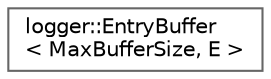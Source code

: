 digraph "Graphical Class Hierarchy"
{
 // LATEX_PDF_SIZE
  bgcolor="transparent";
  edge [fontname=Helvetica,fontsize=10,labelfontname=Helvetica,labelfontsize=10];
  node [fontname=Helvetica,fontsize=10,shape=box,height=0.2,width=0.4];
  rankdir="LR";
  Node0 [id="Node000000",label="logger::EntryBuffer\l\< MaxBufferSize, E \>",height=0.2,width=0.4,color="grey40", fillcolor="white", style="filled",URL="$d5/d1e/classlogger_1_1EntryBuffer.html",tooltip=" "];
}
